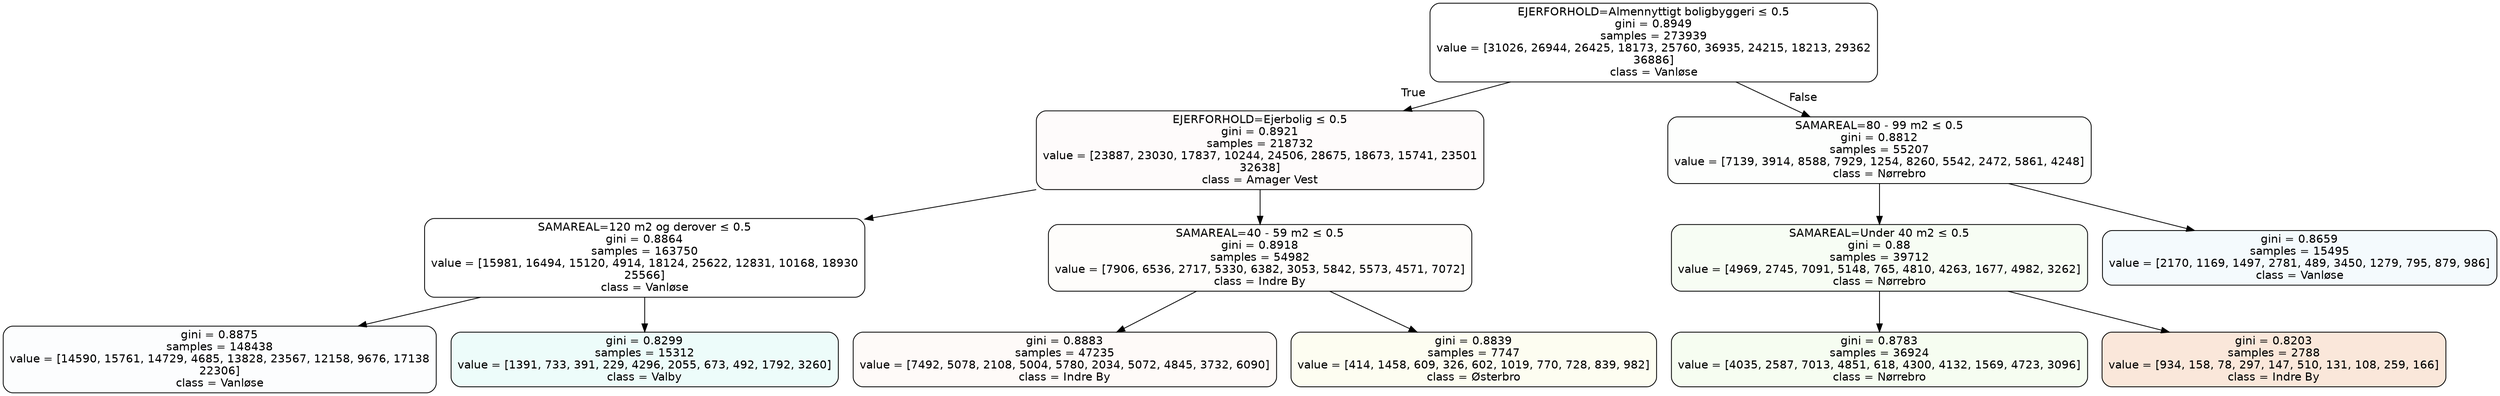 digraph Tree {
node [shape=box, style="filled, rounded", color="black", fontname=helvetica] ;
edge [fontname=helvetica] ;
0 [label=<EJERFORHOLD=Almennyttigt boligbyggeri &le; 0.5<br/>gini = 0.8949<br/>samples = 273939<br/>value = [31026, 26944, 26425, 18173, 25760, 36935, 24215, 18213, 29362<br/>36886]<br/>class = Vanløse>, fillcolor="#399de500"] ;
1 [label=<EJERFORHOLD=Ejerbolig &le; 0.5<br/>gini = 0.8921<br/>samples = 218732<br/>value = [23887, 23030, 17837, 10244, 24506, 28675, 18673, 15741, 23501<br/>32638]<br/>class = Amager Vest>, fillcolor="#e5395805"] ;
0 -> 1 [labeldistance=2.5, labelangle=45, headlabel="True"] ;
2 [label=<SAMAREAL=120 m2 og derover &le; 0.5<br/>gini = 0.8864<br/>samples = 163750<br/>value = [15981, 16494, 15120, 4914, 18124, 25622, 12831, 10168, 18930<br/>25566]<br/>class = Vanløse>, fillcolor="#399de500"] ;
1 -> 2 ;
3 [label=<gini = 0.8875<br/>samples = 148438<br/>value = [14590, 15761, 14729, 4685, 13828, 23567, 12158, 9676, 17138<br/>22306]<br/>class = Vanløse>, fillcolor="#399de503"] ;
2 -> 3 ;
4 [label=<gini = 0.8299<br/>samples = 15312<br/>value = [1391, 733, 391, 229, 4296, 2055, 673, 492, 1792, 3260]<br/>class = Valby>, fillcolor="#39e5c516"] ;
2 -> 4 ;
5 [label=<SAMAREAL=40 - 59 m2 &le; 0.5<br/>gini = 0.8918<br/>samples = 54982<br/>value = [7906, 6536, 2717, 5330, 6382, 3053, 5842, 5573, 4571, 7072]<br/>class = Indre By>, fillcolor="#e5813904"] ;
1 -> 5 ;
6 [label=<gini = 0.8883<br/>samples = 47235<br/>value = [7492, 5078, 2108, 5004, 5780, 2034, 5072, 4845, 3732, 6090]<br/>class = Indre By>, fillcolor="#e5813909"] ;
5 -> 6 ;
7 [label=<gini = 0.8839<br/>samples = 7747<br/>value = [414, 1458, 609, 326, 602, 1019, 770, 728, 839, 982]<br/>class = Østerbro>, fillcolor="#e2e53911"] ;
5 -> 7 ;
8 [label=<SAMAREAL=80 - 99 m2 &le; 0.5<br/>gini = 0.8812<br/>samples = 55207<br/>value = [7139, 3914, 8588, 7929, 1254, 8260, 5542, 2472, 5861, 4248]<br/>class = Nørrebro>, fillcolor="#7be53902"] ;
0 -> 8 [labeldistance=2.5, labelangle=-45, headlabel="False"] ;
9 [label=<SAMAREAL=Under 40 m2 &le; 0.5<br/>gini = 0.88<br/>samples = 39712<br/>value = [4969, 2745, 7091, 5148, 765, 4810, 4263, 1677, 4982, 3262]<br/>class = Nørrebro>, fillcolor="#7be5390e"] ;
8 -> 9 ;
10 [label=<gini = 0.8783<br/>samples = 36924<br/>value = [4035, 2587, 7013, 4851, 618, 4300, 4132, 1569, 4723, 3096]<br/>class = Nørrebro>, fillcolor="#7be53911"] ;
9 -> 10 ;
11 [label=<gini = 0.8203<br/>samples = 2788<br/>value = [934, 158, 78, 297, 147, 510, 131, 108, 259, 166]<br/>class = Indre By>, fillcolor="#e581392f"] ;
9 -> 11 ;
12 [label=<gini = 0.8659<br/>samples = 15495<br/>value = [2170, 1169, 1497, 2781, 489, 3450, 1279, 795, 879, 986]<br/>class = Vanløse>, fillcolor="#399de50d"] ;
8 -> 12 ;
}